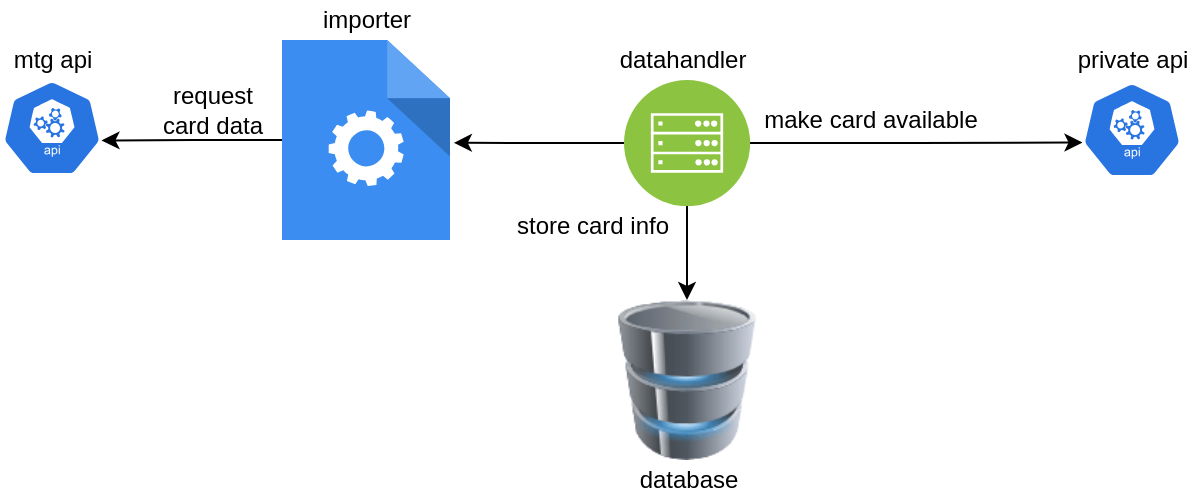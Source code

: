 <mxfile version="14.2.7" type="device"><diagram id="ZXUzR3skn0PAHgTfnLyJ" name="Page-1"><mxGraphModel dx="815" dy="456" grid="1" gridSize="10" guides="1" tooltips="1" connect="1" arrows="1" fold="1" page="1" pageScale="1" pageWidth="827" pageHeight="1169" math="0" shadow="0"><root><mxCell id="0"/><mxCell id="1" parent="0"/><mxCell id="telTgfHbngbc2DrTlNOI-1" value="" style="html=1;dashed=0;whitespace=wrap;fillColor=#2875E2;strokeColor=#ffffff;points=[[0.005,0.63,0],[0.1,0.2,0],[0.9,0.2,0],[0.5,0,0],[0.995,0.63,0],[0.72,0.99,0],[0.5,1,0],[0.28,0.99,0]];shape=mxgraph.kubernetes.icon;prIcon=api" vertex="1" parent="1"><mxGeometry x="40" y="100" width="50" height="48" as="geometry"/></mxCell><mxCell id="telTgfHbngbc2DrTlNOI-2" value="mtg api" style="text;html=1;align=center;verticalAlign=middle;resizable=0;points=[];autosize=1;" vertex="1" parent="1"><mxGeometry x="40" y="80" width="50" height="20" as="geometry"/></mxCell><mxCell id="telTgfHbngbc2DrTlNOI-4" value="importer" style="text;html=1;align=center;verticalAlign=middle;resizable=0;points=[];autosize=1;" vertex="1" parent="1"><mxGeometry x="192" y="60" width="60" height="20" as="geometry"/></mxCell><mxCell id="telTgfHbngbc2DrTlNOI-6" value="request &lt;br&gt;card data" style="text;html=1;align=center;verticalAlign=middle;resizable=0;points=[];autosize=1;" vertex="1" parent="1"><mxGeometry x="110" y="100" width="70" height="30" as="geometry"/></mxCell><mxCell id="telTgfHbngbc2DrTlNOI-11" style="edgeStyle=orthogonalEdgeStyle;rounded=0;orthogonalLoop=1;jettySize=auto;html=1;entryX=0.995;entryY=0.63;entryDx=0;entryDy=0;entryPerimeter=0;startArrow=none;startFill=0;" edge="1" parent="1" source="telTgfHbngbc2DrTlNOI-10" target="telTgfHbngbc2DrTlNOI-1"><mxGeometry relative="1" as="geometry"/></mxCell><mxCell id="telTgfHbngbc2DrTlNOI-10" value="" style="html=1;aspect=fixed;strokeColor=none;shadow=0;align=center;verticalAlign=top;fillColor=#3B8DF1;shape=mxgraph.gcp2.process" vertex="1" parent="1"><mxGeometry x="180" y="80" width="84" height="100" as="geometry"/></mxCell><mxCell id="telTgfHbngbc2DrTlNOI-14" style="edgeStyle=orthogonalEdgeStyle;rounded=0;orthogonalLoop=1;jettySize=auto;html=1;entryX=1.023;entryY=0.514;entryDx=0;entryDy=0;entryPerimeter=0;startArrow=none;startFill=0;" edge="1" parent="1" source="telTgfHbngbc2DrTlNOI-13" target="telTgfHbngbc2DrTlNOI-10"><mxGeometry relative="1" as="geometry"/></mxCell><mxCell id="telTgfHbngbc2DrTlNOI-17" style="edgeStyle=orthogonalEdgeStyle;rounded=0;orthogonalLoop=1;jettySize=auto;html=1;exitX=0.5;exitY=1;exitDx=0;exitDy=0;entryX=0.5;entryY=0;entryDx=0;entryDy=0;startArrow=none;startFill=0;" edge="1" parent="1" source="telTgfHbngbc2DrTlNOI-13" target="telTgfHbngbc2DrTlNOI-16"><mxGeometry relative="1" as="geometry"/></mxCell><mxCell id="telTgfHbngbc2DrTlNOI-28" style="edgeStyle=orthogonalEdgeStyle;rounded=0;orthogonalLoop=1;jettySize=auto;html=1;entryX=0.005;entryY=0.63;entryDx=0;entryDy=0;entryPerimeter=0;startArrow=none;startFill=0;" edge="1" parent="1" source="telTgfHbngbc2DrTlNOI-13" target="telTgfHbngbc2DrTlNOI-27"><mxGeometry relative="1" as="geometry"/></mxCell><mxCell id="telTgfHbngbc2DrTlNOI-13" value="" style="aspect=fixed;perimeter=ellipsePerimeter;html=1;align=center;shadow=0;dashed=0;fontColor=#4277BB;labelBackgroundColor=#ffffff;fontSize=12;spacingTop=3;image;image=img/lib/ibm/infrastructure/mobile_backend.svg;" vertex="1" parent="1"><mxGeometry x="351" y="100" width="63" height="63" as="geometry"/></mxCell><mxCell id="telTgfHbngbc2DrTlNOI-15" value="datahandler" style="text;html=1;align=center;verticalAlign=middle;resizable=0;points=[];autosize=1;" vertex="1" parent="1"><mxGeometry x="340" y="80" width="80" height="20" as="geometry"/></mxCell><mxCell id="telTgfHbngbc2DrTlNOI-16" value="" style="image;html=1;image=img/lib/clip_art/computers/Database_128x128.png" vertex="1" parent="1"><mxGeometry x="342.5" y="210" width="80" height="80" as="geometry"/></mxCell><mxCell id="telTgfHbngbc2DrTlNOI-18" value="database" style="text;html=1;align=center;verticalAlign=middle;resizable=0;points=[];autosize=1;" vertex="1" parent="1"><mxGeometry x="352.5" y="290" width="60" height="20" as="geometry"/></mxCell><mxCell id="telTgfHbngbc2DrTlNOI-25" value="store card info" style="text;html=1;align=center;verticalAlign=middle;resizable=0;points=[];autosize=1;" vertex="1" parent="1"><mxGeometry x="290" y="163" width="90" height="20" as="geometry"/></mxCell><mxCell id="telTgfHbngbc2DrTlNOI-27" value="" style="html=1;dashed=0;whitespace=wrap;fillColor=#2875E2;strokeColor=#ffffff;points=[[0.005,0.63,0],[0.1,0.2,0],[0.9,0.2,0],[0.5,0,0],[0.995,0.63,0],[0.72,0.99,0],[0.5,1,0],[0.28,0.99,0]];shape=mxgraph.kubernetes.icon;prIcon=api" vertex="1" parent="1"><mxGeometry x="580" y="101" width="50" height="48" as="geometry"/></mxCell><mxCell id="telTgfHbngbc2DrTlNOI-29" value="make card available" style="text;html=1;align=center;verticalAlign=middle;resizable=0;points=[];autosize=1;" vertex="1" parent="1"><mxGeometry x="414" y="110" width="120" height="20" as="geometry"/></mxCell><mxCell id="telTgfHbngbc2DrTlNOI-30" value="private api" style="text;html=1;align=center;verticalAlign=middle;resizable=0;points=[];autosize=1;" vertex="1" parent="1"><mxGeometry x="570" y="80" width="70" height="20" as="geometry"/></mxCell></root></mxGraphModel></diagram></mxfile>